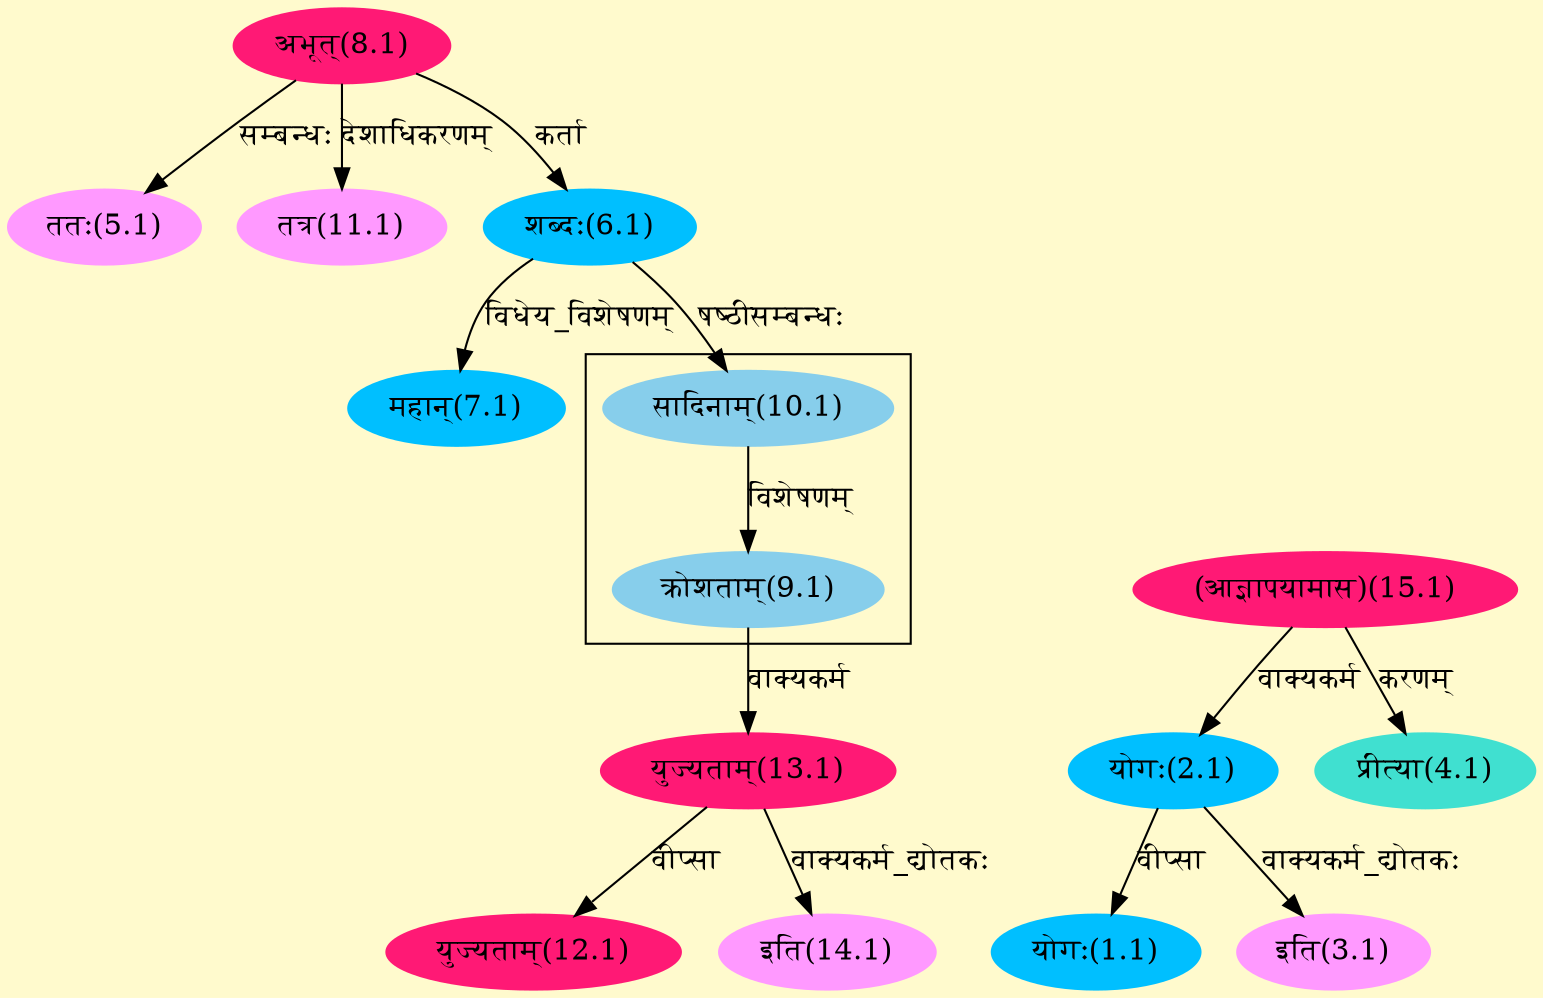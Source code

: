 digraph G{
rankdir=BT;
 compound=true;
 bgcolor="lemonchiffon1";

subgraph cluster_1{
Node9_1 [style=filled, color="#87CEEB" label = "क्रोशताम्(9.1)"]
Node10_1 [style=filled, color="#87CEEB" label = "सादिनाम्(10.1)"]

}
Node1_1 [style=filled, color="#00BFFF" label = "योगः(1.1)"]
Node2_1 [style=filled, color="#00BFFF" label = "योगः(2.1)"]
Node15_1 [style=filled, color="#FF1975" label = "(आज्ञापयामास)(15.1)"]
Node3_1 [style=filled, color="#FF99FF" label = "इति(3.1)"]
Node4_1 [style=filled, color="#40E0D0" label = "प्रीत्या(4.1)"]
Node5_1 [style=filled, color="#FF99FF" label = "ततः(5.1)"]
Node8_1 [style=filled, color="#FF1975" label = "अभूत्(8.1)"]
Node6_1 [style=filled, color="#00BFFF" label = "शब्दः(6.1)"]
Node7_1 [style=filled, color="#00BFFF" label = "महान्(7.1)"]
Node10_1 [style=filled, color="#87CEEB" label = "सादिनाम्(10.1)"]
Node11_1 [style=filled, color="#FF99FF" label = "तत्र(11.1)"]
Node12_1 [style=filled, color="#FF1975" label = "युज्यताम्(12.1)"]
Node13_1 [style=filled, color="#FF1975" label = "युज्यताम्(13.1)"]
Node9_1 [style=filled, color="#87CEEB" label = "क्रोशताम्(9.1)"]
Node14_1 [style=filled, color="#FF99FF" label = "इति(14.1)"]
/* Start of Relations section */

Node1_1 -> Node2_1 [  label="वीप्सा"  dir="back" ]
Node2_1 -> Node15_1 [  label="वाक्यकर्म"  dir="back" ]
Node3_1 -> Node2_1 [  label="वाक्यकर्म_द्योतकः"  dir="back" ]
Node4_1 -> Node15_1 [  label="करणम्"  dir="back" ]
Node5_1 -> Node8_1 [  label="सम्बन्धः"  dir="back" ]
Node6_1 -> Node8_1 [  label="कर्ता"  dir="back" ]
Node7_1 -> Node6_1 [  label="विधेय_विशेषणम्"  dir="back" ]
Node9_1 -> Node10_1 [  label="विशेषणम्"  dir="back" ]
Node10_1 -> Node6_1 [  label="षष्ठीसम्बन्धः"  dir="back" ]
Node11_1 -> Node8_1 [  label="देशाधिकरणम्"  dir="back" ]
Node12_1 -> Node13_1 [  label="वीप्सा"  dir="back" ]
Node13_1 -> Node9_1 [  label="वाक्यकर्म"  dir="back" ]
Node14_1 -> Node13_1 [  label="वाक्यकर्म_द्योतकः"  dir="back" ]
}
